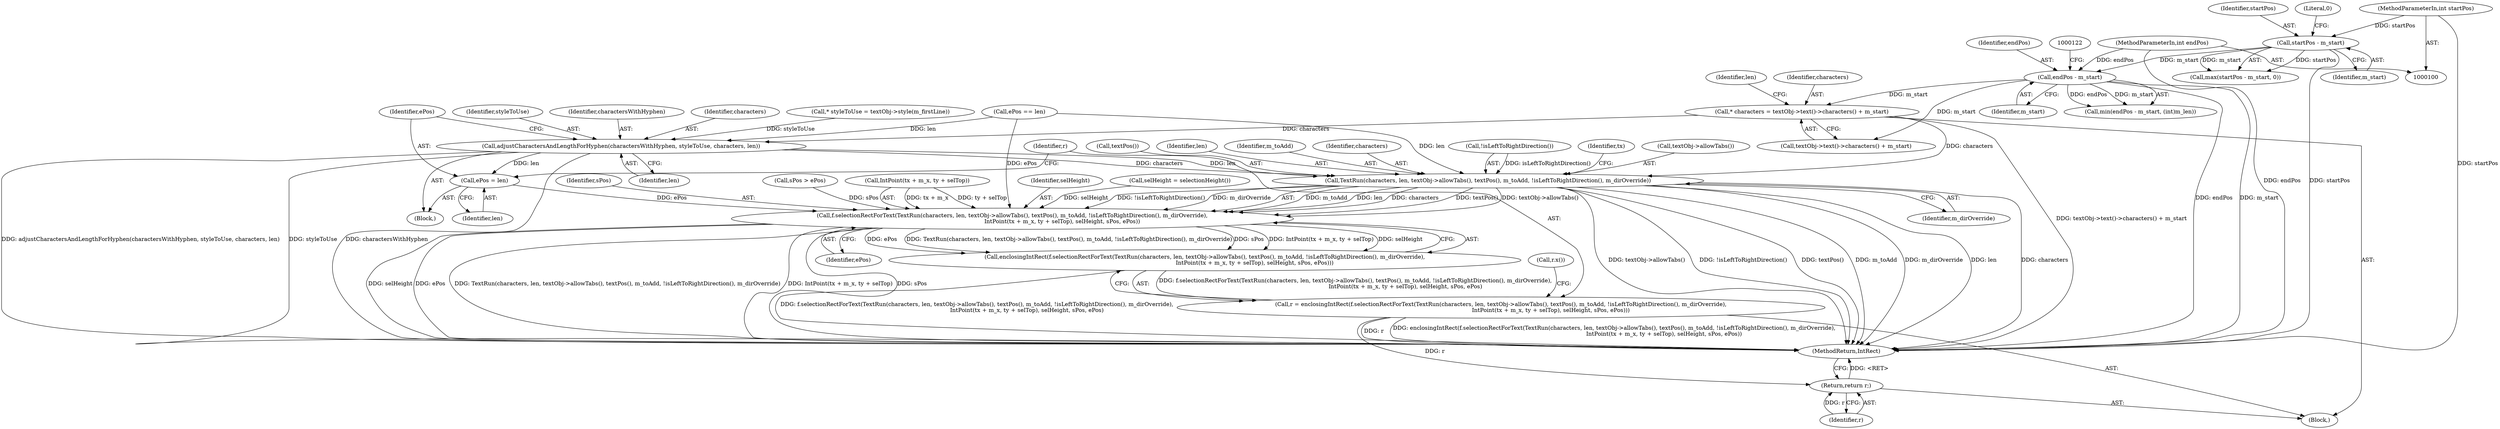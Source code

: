 digraph "1_Chrome_2c3d133e93d0455eb64bd96384f317674db79ab5@pointer" {
"1000152" [label="(Call,* characters = textObj->text()->characters() + m_start)"];
"1000118" [label="(Call,endPos - m_start)"];
"1000104" [label="(MethodParameterIn,int endPos)"];
"1000110" [label="(Call,startPos - m_start)"];
"1000103" [label="(MethodParameterIn,int startPos)"];
"1000169" [label="(Call,adjustCharactersAndLengthForHyphen(charactersWithHyphen, styleToUse, characters, len))"];
"1000174" [label="(Call,ePos = len)"];
"1000181" [label="(Call,f.selectionRectForText(TextRun(characters, len, textObj->allowTabs(), textPos(), m_toAdd, !isLeftToRightDirection(), m_dirOverride),\n                                                        IntPoint(tx + m_x, ty + selTop), selHeight, sPos, ePos))"];
"1000180" [label="(Call,enclosingIntRect(f.selectionRectForText(TextRun(characters, len, textObj->allowTabs(), textPos(), m_toAdd, !isLeftToRightDirection(), m_dirOverride),\n                                                        IntPoint(tx + m_x, ty + selTop), selHeight, sPos, ePos)))"];
"1000178" [label="(Call,r = enclosingIntRect(f.selectionRectForText(TextRun(characters, len, textObj->allowTabs(), textPos(), m_toAdd, !isLeftToRightDirection(), m_dirOverride),\n                                                        IntPoint(tx + m_x, ty + selTop), selHeight, sPos, ePos)))"];
"1000230" [label="(Return,return r;)"];
"1000182" [label="(Call,TextRun(characters, len, textObj->allowTabs(), textPos(), m_toAdd, !isLeftToRightDirection(), m_dirOverride))"];
"1000173" [label="(Identifier,len)"];
"1000143" [label="(Call,* styleToUse = textObj->style(m_firstLine))"];
"1000190" [label="(Identifier,m_dirOverride)"];
"1000168" [label="(Block,)"];
"1000200" [label="(Identifier,ePos)"];
"1000186" [label="(Call,textPos())"];
"1000118" [label="(Call,endPos - m_start)"];
"1000184" [label="(Identifier,len)"];
"1000203" [label="(Call,r.x())"];
"1000152" [label="(Call,* characters = textObj->text()->characters() + m_start)"];
"1000125" [label="(Call,sPos > ePos)"];
"1000182" [label="(Call,TextRun(characters, len, textObj->allowTabs(), textPos(), m_toAdd, !isLeftToRightDirection(), m_dirOverride))"];
"1000119" [label="(Identifier,endPos)"];
"1000164" [label="(Call,ePos == len)"];
"1000159" [label="(Identifier,len)"];
"1000174" [label="(Call,ePos = len)"];
"1000120" [label="(Identifier,m_start)"];
"1000191" [label="(Call,IntPoint(tx + m_x, ty + selTop))"];
"1000105" [label="(Block,)"];
"1000110" [label="(Call,startPos - m_start)"];
"1000198" [label="(Identifier,selHeight)"];
"1000230" [label="(Return,return r;)"];
"1000187" [label="(Identifier,m_toAdd)"];
"1000171" [label="(Identifier,styleToUse)"];
"1000183" [label="(Identifier,characters)"];
"1000178" [label="(Call,r = enclosingIntRect(f.selectionRectForText(TextRun(characters, len, textObj->allowTabs(), textPos(), m_toAdd, !isLeftToRightDirection(), m_dirOverride),\n                                                        IntPoint(tx + m_x, ty + selTop), selHeight, sPos, ePos)))"];
"1000117" [label="(Call,min(endPos - m_start, (int)m_len))"];
"1000176" [label="(Identifier,len)"];
"1000170" [label="(Identifier,charactersWithHyphen)"];
"1000103" [label="(MethodParameterIn,int startPos)"];
"1000112" [label="(Identifier,m_start)"];
"1000111" [label="(Identifier,startPos)"];
"1000231" [label="(Identifier,r)"];
"1000139" [label="(Call,selHeight = selectionHeight())"];
"1000175" [label="(Identifier,ePos)"];
"1000180" [label="(Call,enclosingIntRect(f.selectionRectForText(TextRun(characters, len, textObj->allowTabs(), textPos(), m_toAdd, !isLeftToRightDirection(), m_dirOverride),\n                                                        IntPoint(tx + m_x, ty + selTop), selHeight, sPos, ePos)))"];
"1000153" [label="(Identifier,characters)"];
"1000113" [label="(Literal,0)"];
"1000109" [label="(Call,max(startPos - m_start, 0))"];
"1000232" [label="(MethodReturn,IntRect)"];
"1000154" [label="(Call,textObj->text()->characters() + m_start)"];
"1000188" [label="(Call,!isLeftToRightDirection())"];
"1000172" [label="(Identifier,characters)"];
"1000179" [label="(Identifier,r)"];
"1000181" [label="(Call,f.selectionRectForText(TextRun(characters, len, textObj->allowTabs(), textPos(), m_toAdd, !isLeftToRightDirection(), m_dirOverride),\n                                                        IntPoint(tx + m_x, ty + selTop), selHeight, sPos, ePos))"];
"1000193" [label="(Identifier,tx)"];
"1000104" [label="(MethodParameterIn,int endPos)"];
"1000185" [label="(Call,textObj->allowTabs())"];
"1000199" [label="(Identifier,sPos)"];
"1000169" [label="(Call,adjustCharactersAndLengthForHyphen(charactersWithHyphen, styleToUse, characters, len))"];
"1000152" -> "1000105"  [label="AST: "];
"1000152" -> "1000154"  [label="CFG: "];
"1000153" -> "1000152"  [label="AST: "];
"1000154" -> "1000152"  [label="AST: "];
"1000159" -> "1000152"  [label="CFG: "];
"1000152" -> "1000232"  [label="DDG: textObj->text()->characters() + m_start"];
"1000118" -> "1000152"  [label="DDG: m_start"];
"1000152" -> "1000169"  [label="DDG: characters"];
"1000152" -> "1000182"  [label="DDG: characters"];
"1000118" -> "1000117"  [label="AST: "];
"1000118" -> "1000120"  [label="CFG: "];
"1000119" -> "1000118"  [label="AST: "];
"1000120" -> "1000118"  [label="AST: "];
"1000122" -> "1000118"  [label="CFG: "];
"1000118" -> "1000232"  [label="DDG: m_start"];
"1000118" -> "1000232"  [label="DDG: endPos"];
"1000118" -> "1000117"  [label="DDG: endPos"];
"1000118" -> "1000117"  [label="DDG: m_start"];
"1000104" -> "1000118"  [label="DDG: endPos"];
"1000110" -> "1000118"  [label="DDG: m_start"];
"1000118" -> "1000154"  [label="DDG: m_start"];
"1000104" -> "1000100"  [label="AST: "];
"1000104" -> "1000232"  [label="DDG: endPos"];
"1000110" -> "1000109"  [label="AST: "];
"1000110" -> "1000112"  [label="CFG: "];
"1000111" -> "1000110"  [label="AST: "];
"1000112" -> "1000110"  [label="AST: "];
"1000113" -> "1000110"  [label="CFG: "];
"1000110" -> "1000232"  [label="DDG: startPos"];
"1000110" -> "1000109"  [label="DDG: startPos"];
"1000110" -> "1000109"  [label="DDG: m_start"];
"1000103" -> "1000110"  [label="DDG: startPos"];
"1000103" -> "1000100"  [label="AST: "];
"1000103" -> "1000232"  [label="DDG: startPos"];
"1000169" -> "1000168"  [label="AST: "];
"1000169" -> "1000173"  [label="CFG: "];
"1000170" -> "1000169"  [label="AST: "];
"1000171" -> "1000169"  [label="AST: "];
"1000172" -> "1000169"  [label="AST: "];
"1000173" -> "1000169"  [label="AST: "];
"1000175" -> "1000169"  [label="CFG: "];
"1000169" -> "1000232"  [label="DDG: adjustCharactersAndLengthForHyphen(charactersWithHyphen, styleToUse, characters, len)"];
"1000169" -> "1000232"  [label="DDG: styleToUse"];
"1000169" -> "1000232"  [label="DDG: charactersWithHyphen"];
"1000143" -> "1000169"  [label="DDG: styleToUse"];
"1000164" -> "1000169"  [label="DDG: len"];
"1000169" -> "1000174"  [label="DDG: len"];
"1000169" -> "1000182"  [label="DDG: characters"];
"1000169" -> "1000182"  [label="DDG: len"];
"1000174" -> "1000168"  [label="AST: "];
"1000174" -> "1000176"  [label="CFG: "];
"1000175" -> "1000174"  [label="AST: "];
"1000176" -> "1000174"  [label="AST: "];
"1000179" -> "1000174"  [label="CFG: "];
"1000174" -> "1000181"  [label="DDG: ePos"];
"1000181" -> "1000180"  [label="AST: "];
"1000181" -> "1000200"  [label="CFG: "];
"1000182" -> "1000181"  [label="AST: "];
"1000191" -> "1000181"  [label="AST: "];
"1000198" -> "1000181"  [label="AST: "];
"1000199" -> "1000181"  [label="AST: "];
"1000200" -> "1000181"  [label="AST: "];
"1000180" -> "1000181"  [label="CFG: "];
"1000181" -> "1000232"  [label="DDG: ePos"];
"1000181" -> "1000232"  [label="DDG: TextRun(characters, len, textObj->allowTabs(), textPos(), m_toAdd, !isLeftToRightDirection(), m_dirOverride)"];
"1000181" -> "1000232"  [label="DDG: IntPoint(tx + m_x, ty + selTop)"];
"1000181" -> "1000232"  [label="DDG: sPos"];
"1000181" -> "1000232"  [label="DDG: selHeight"];
"1000181" -> "1000180"  [label="DDG: ePos"];
"1000181" -> "1000180"  [label="DDG: TextRun(characters, len, textObj->allowTabs(), textPos(), m_toAdd, !isLeftToRightDirection(), m_dirOverride)"];
"1000181" -> "1000180"  [label="DDG: sPos"];
"1000181" -> "1000180"  [label="DDG: IntPoint(tx + m_x, ty + selTop)"];
"1000181" -> "1000180"  [label="DDG: selHeight"];
"1000182" -> "1000181"  [label="DDG: m_toAdd"];
"1000182" -> "1000181"  [label="DDG: len"];
"1000182" -> "1000181"  [label="DDG: characters"];
"1000182" -> "1000181"  [label="DDG: textPos()"];
"1000182" -> "1000181"  [label="DDG: textObj->allowTabs()"];
"1000182" -> "1000181"  [label="DDG: !isLeftToRightDirection()"];
"1000182" -> "1000181"  [label="DDG: m_dirOverride"];
"1000191" -> "1000181"  [label="DDG: tx + m_x"];
"1000191" -> "1000181"  [label="DDG: ty + selTop"];
"1000139" -> "1000181"  [label="DDG: selHeight"];
"1000125" -> "1000181"  [label="DDG: sPos"];
"1000164" -> "1000181"  [label="DDG: ePos"];
"1000180" -> "1000178"  [label="AST: "];
"1000178" -> "1000180"  [label="CFG: "];
"1000180" -> "1000232"  [label="DDG: f.selectionRectForText(TextRun(characters, len, textObj->allowTabs(), textPos(), m_toAdd, !isLeftToRightDirection(), m_dirOverride),\n                                                        IntPoint(tx + m_x, ty + selTop), selHeight, sPos, ePos)"];
"1000180" -> "1000178"  [label="DDG: f.selectionRectForText(TextRun(characters, len, textObj->allowTabs(), textPos(), m_toAdd, !isLeftToRightDirection(), m_dirOverride),\n                                                        IntPoint(tx + m_x, ty + selTop), selHeight, sPos, ePos)"];
"1000178" -> "1000105"  [label="AST: "];
"1000179" -> "1000178"  [label="AST: "];
"1000203" -> "1000178"  [label="CFG: "];
"1000178" -> "1000232"  [label="DDG: r"];
"1000178" -> "1000232"  [label="DDG: enclosingIntRect(f.selectionRectForText(TextRun(characters, len, textObj->allowTabs(), textPos(), m_toAdd, !isLeftToRightDirection(), m_dirOverride),\n                                                        IntPoint(tx + m_x, ty + selTop), selHeight, sPos, ePos))"];
"1000178" -> "1000230"  [label="DDG: r"];
"1000230" -> "1000105"  [label="AST: "];
"1000230" -> "1000231"  [label="CFG: "];
"1000231" -> "1000230"  [label="AST: "];
"1000232" -> "1000230"  [label="CFG: "];
"1000230" -> "1000232"  [label="DDG: <RET>"];
"1000231" -> "1000230"  [label="DDG: r"];
"1000182" -> "1000190"  [label="CFG: "];
"1000183" -> "1000182"  [label="AST: "];
"1000184" -> "1000182"  [label="AST: "];
"1000185" -> "1000182"  [label="AST: "];
"1000186" -> "1000182"  [label="AST: "];
"1000187" -> "1000182"  [label="AST: "];
"1000188" -> "1000182"  [label="AST: "];
"1000190" -> "1000182"  [label="AST: "];
"1000193" -> "1000182"  [label="CFG: "];
"1000182" -> "1000232"  [label="DDG: textObj->allowTabs()"];
"1000182" -> "1000232"  [label="DDG: !isLeftToRightDirection()"];
"1000182" -> "1000232"  [label="DDG: textPos()"];
"1000182" -> "1000232"  [label="DDG: m_toAdd"];
"1000182" -> "1000232"  [label="DDG: m_dirOverride"];
"1000182" -> "1000232"  [label="DDG: len"];
"1000182" -> "1000232"  [label="DDG: characters"];
"1000164" -> "1000182"  [label="DDG: len"];
"1000188" -> "1000182"  [label="DDG: isLeftToRightDirection()"];
}
